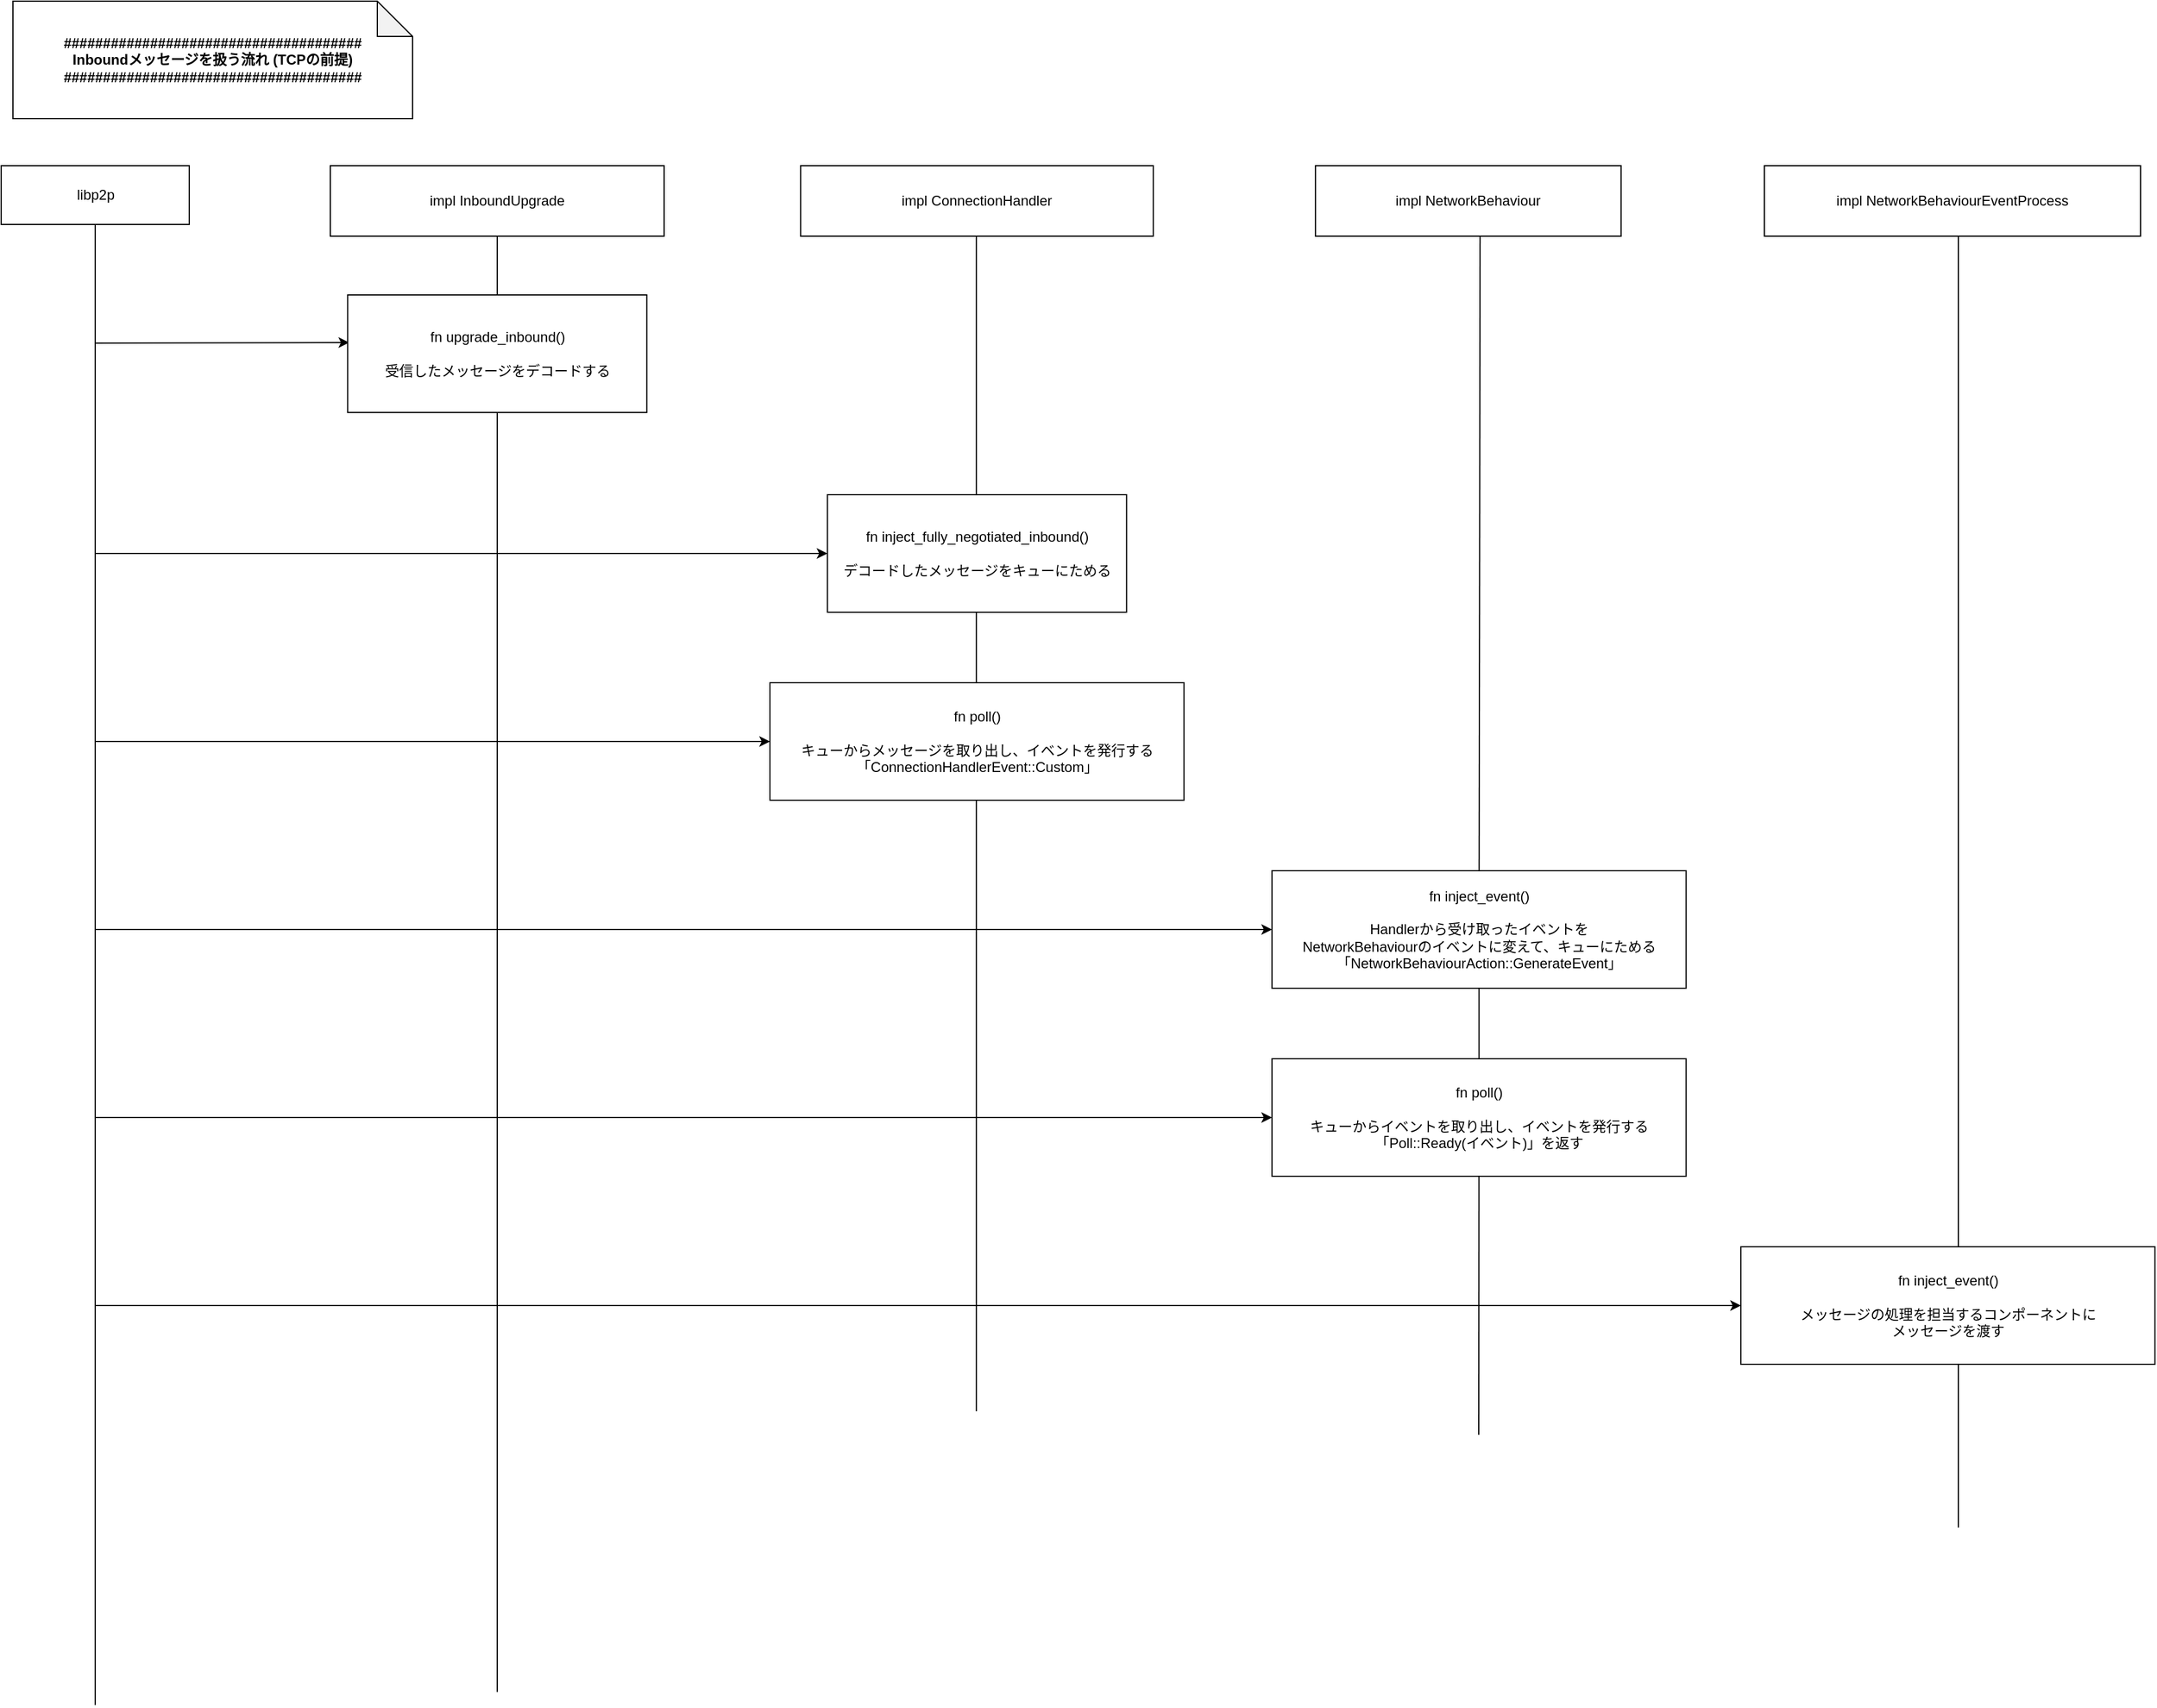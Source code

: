 <mxfile>
    <diagram id="T8pmpTCMuDaPm9wjzUCa" name="Page-1">
        <mxGraphModel dx="2085" dy="877" grid="1" gridSize="10" guides="1" tooltips="1" connect="1" arrows="1" fold="1" page="1" pageScale="1" pageWidth="827" pageHeight="1169" background="none" math="0" shadow="0">
            <root>
                <mxCell id="0"/>
                <mxCell id="1" parent="0"/>
                <mxCell id="2" value="impl InboundUpgrade" style="rounded=0;whiteSpace=wrap;html=1;" parent="1" vertex="1">
                    <mxGeometry y="160" width="284" height="60" as="geometry"/>
                </mxCell>
                <mxCell id="4" value="" style="endArrow=classic;html=1;entryX=0.005;entryY=0.405;entryDx=0;entryDy=0;entryPerimeter=0;" parent="1" edge="1" target="68">
                    <mxGeometry width="50" height="50" relative="1" as="geometry">
                        <mxPoint x="-200" y="311" as="sourcePoint"/>
                        <mxPoint x="50" y="320" as="targetPoint"/>
                    </mxGeometry>
                </mxCell>
                <mxCell id="5" value="" style="endArrow=none;html=1;entryX=0.5;entryY=1;entryDx=0;entryDy=0;startArrow=none;" parent="1" edge="1" target="2" source="68">
                    <mxGeometry width="50" height="50" relative="1" as="geometry">
                        <mxPoint x="151" y="2940" as="sourcePoint"/>
                        <mxPoint x="151" y="215" as="targetPoint"/>
                    </mxGeometry>
                </mxCell>
                <mxCell id="7" value="impl ConnectionHandler" style="rounded=0;whiteSpace=wrap;html=1;" parent="1" vertex="1">
                    <mxGeometry x="400.12" y="160" width="300" height="60" as="geometry"/>
                </mxCell>
                <mxCell id="8" value="" style="endArrow=classic;html=1;entryX=0;entryY=0.5;entryDx=0;entryDy=0;" parent="1" edge="1" target="70">
                    <mxGeometry width="50" height="50" relative="1" as="geometry">
                        <mxPoint x="-200" y="490" as="sourcePoint"/>
                        <mxPoint x="384.5" y="530" as="targetPoint"/>
                    </mxGeometry>
                </mxCell>
                <mxCell id="10" value="" style="endArrow=none;html=1;" parent="1" edge="1">
                    <mxGeometry width="50" height="50" relative="1" as="geometry">
                        <mxPoint x="549.62" y="1220" as="sourcePoint"/>
                        <mxPoint x="549.62" y="220" as="targetPoint"/>
                    </mxGeometry>
                </mxCell>
                <mxCell id="11" value="######################################&lt;br&gt;Inboundメッセージを扱う流れ (TCPの前提)&lt;br&gt;######################################" style="shape=note;whiteSpace=wrap;html=1;backgroundOutline=1;darkOpacity=0.05;fontStyle=1" parent="1" vertex="1">
                    <mxGeometry x="-270" y="20" width="340" height="100" as="geometry"/>
                </mxCell>
                <mxCell id="14" value="impl NetworkBehaviour" style="rounded=0;whiteSpace=wrap;html=1;" parent="1" vertex="1">
                    <mxGeometry x="838.12" y="160" width="260" height="60" as="geometry"/>
                </mxCell>
                <mxCell id="17" value="" style="endArrow=none;html=1;startArrow=none;" parent="1" edge="1" source="74">
                    <mxGeometry width="50" height="50" relative="1" as="geometry">
                        <mxPoint x="978.12" y="1220" as="sourcePoint"/>
                        <mxPoint x="978.12" y="220" as="targetPoint"/>
                    </mxGeometry>
                </mxCell>
                <mxCell id="40" value="impl NetworkBehaviourEventProcess" style="rounded=0;whiteSpace=wrap;html=1;" parent="1" vertex="1">
                    <mxGeometry x="1220" y="160" width="320" height="60" as="geometry"/>
                </mxCell>
                <mxCell id="42" value="" style="endArrow=none;html=1;" parent="1" edge="1">
                    <mxGeometry width="50" height="50" relative="1" as="geometry">
                        <mxPoint x="1385" y="1318.824" as="sourcePoint"/>
                        <mxPoint x="1385.01" y="220" as="targetPoint"/>
                    </mxGeometry>
                </mxCell>
                <mxCell id="68" value="fn upgrade_inbound()&lt;br&gt;&lt;br&gt;受信したメッセージをデコードする" style="html=1;dashed=0;whitespace=wrap;" vertex="1" parent="1">
                    <mxGeometry x="14.75" y="270" width="254.5" height="100" as="geometry"/>
                </mxCell>
                <mxCell id="69" value="" style="endArrow=none;html=1;entryX=0.5;entryY=1;entryDx=0;entryDy=0;" edge="1" parent="1" target="68">
                    <mxGeometry width="50" height="50" relative="1" as="geometry">
                        <mxPoint x="142" y="1458.824" as="sourcePoint"/>
                        <mxPoint x="142" y="220" as="targetPoint"/>
                    </mxGeometry>
                </mxCell>
                <mxCell id="70" value="fn inject_fully_negotiated_inbound()&lt;br&gt;&lt;br&gt;デコードしたメッセージをキューにためる" style="html=1;dashed=0;whitespace=wrap;" vertex="1" parent="1">
                    <mxGeometry x="422.88" y="440" width="254.5" height="100" as="geometry"/>
                </mxCell>
                <mxCell id="71" value="fn poll()&lt;br&gt;&lt;br&gt;キューからメッセージを取り出し、イベントを発行する&lt;br&gt;「ConnectionHandlerEvent::Custom」" style="html=1;dashed=0;whitespace=wrap;" vertex="1" parent="1">
                    <mxGeometry x="374" y="600" width="352.25" height="100" as="geometry"/>
                </mxCell>
                <mxCell id="72" value="" style="endArrow=classic;html=1;entryX=0;entryY=0.5;entryDx=0;entryDy=0;" edge="1" parent="1" target="71">
                    <mxGeometry width="50" height="50" relative="1" as="geometry">
                        <mxPoint x="-200" y="650" as="sourcePoint"/>
                        <mxPoint x="617.75" y="530" as="targetPoint"/>
                    </mxGeometry>
                </mxCell>
                <mxCell id="75" value="fn poll()&lt;br&gt;&lt;br&gt;キューからイベントを取り出し、イベントを発行する&lt;br&gt;「Poll::Ready(イベント)」を返す" style="html=1;dashed=0;whitespace=wrap;" vertex="1" parent="1">
                    <mxGeometry x="801.12" y="920" width="352.25" height="100" as="geometry"/>
                </mxCell>
                <mxCell id="76" value="" style="endArrow=none;html=1;" edge="1" parent="1" target="75">
                    <mxGeometry width="50" height="50" relative="1" as="geometry">
                        <mxPoint x="977" y="1240" as="sourcePoint"/>
                        <mxPoint x="1200" y="230" as="targetPoint"/>
                    </mxGeometry>
                </mxCell>
                <mxCell id="74" value="fn inject_event()&lt;br&gt;&lt;br&gt;Handlerから受け取ったイベントを&lt;br&gt;NetworkBehaviourのイベントに変えて、キューにためる&lt;br&gt;「NetworkBehaviourAction::GenerateEvent」" style="html=1;dashed=0;whitespace=wrap;" vertex="1" parent="1">
                    <mxGeometry x="801.12" y="760" width="352.25" height="100" as="geometry"/>
                </mxCell>
                <mxCell id="77" value="" style="endArrow=none;html=1;startArrow=none;" edge="1" parent="1" source="75" target="74">
                    <mxGeometry width="50" height="50" relative="1" as="geometry">
                        <mxPoint x="974.47" y="1030" as="sourcePoint"/>
                        <mxPoint x="978.12" y="220" as="targetPoint"/>
                    </mxGeometry>
                </mxCell>
                <mxCell id="78" value="libp2p" style="html=1;dashed=0;whitespace=wrap;" vertex="1" parent="1">
                    <mxGeometry x="-280" y="160" width="160" height="50" as="geometry"/>
                </mxCell>
                <mxCell id="79" value="" style="endArrow=none;html=1;entryX=0.5;entryY=1;entryDx=0;entryDy=0;" edge="1" parent="1" target="78">
                    <mxGeometry width="50" height="50" relative="1" as="geometry">
                        <mxPoint x="-200" y="1470" as="sourcePoint"/>
                        <mxPoint x="251.0" y="390" as="targetPoint"/>
                    </mxGeometry>
                </mxCell>
                <mxCell id="80" value="fn inject_event()&lt;br&gt;&lt;br&gt;メッセージの処理を担当するコンポーネントに&lt;br&gt;メッセージを渡す" style="html=1;dashed=0;whitespace=wrap;" vertex="1" parent="1">
                    <mxGeometry x="1200" y="1080" width="352.25" height="100" as="geometry"/>
                </mxCell>
                <mxCell id="81" value="" style="endArrow=classic;html=1;entryX=0;entryY=0.5;entryDx=0;entryDy=0;" edge="1" parent="1" target="74">
                    <mxGeometry width="50" height="50" relative="1" as="geometry">
                        <mxPoint x="-200" y="810" as="sourcePoint"/>
                        <mxPoint x="568.88" y="740" as="targetPoint"/>
                    </mxGeometry>
                </mxCell>
                <mxCell id="82" value="" style="endArrow=classic;html=1;entryX=0;entryY=0.5;entryDx=0;entryDy=0;" edge="1" parent="1" target="75">
                    <mxGeometry width="50" height="50" relative="1" as="geometry">
                        <mxPoint x="-200" y="970" as="sourcePoint"/>
                        <mxPoint x="1031.88" y="900" as="targetPoint"/>
                    </mxGeometry>
                </mxCell>
                <mxCell id="83" value="" style="endArrow=classic;html=1;entryX=0;entryY=0.5;entryDx=0;entryDy=0;" edge="1" parent="1" target="80">
                    <mxGeometry width="50" height="50" relative="1" as="geometry">
                        <mxPoint x="-200" y="1130" as="sourcePoint"/>
                        <mxPoint x="1033" y="1100" as="targetPoint"/>
                    </mxGeometry>
                </mxCell>
            </root>
        </mxGraphModel>
    </diagram>
</mxfile>
